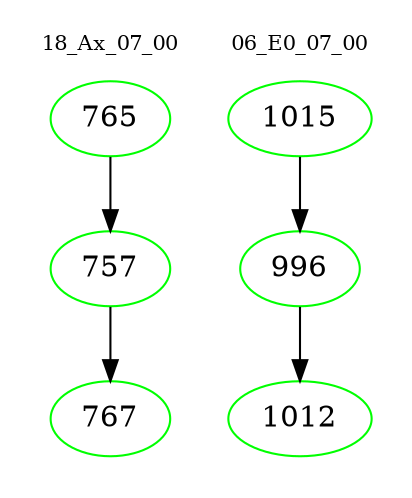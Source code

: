 digraph{
subgraph cluster_0 {
color = white
label = "18_Ax_07_00";
fontsize=10;
T0_765 [label="765", color="green"]
T0_765 -> T0_757 [color="black"]
T0_757 [label="757", color="green"]
T0_757 -> T0_767 [color="black"]
T0_767 [label="767", color="green"]
}
subgraph cluster_1 {
color = white
label = "06_E0_07_00";
fontsize=10;
T1_1015 [label="1015", color="green"]
T1_1015 -> T1_996 [color="black"]
T1_996 [label="996", color="green"]
T1_996 -> T1_1012 [color="black"]
T1_1012 [label="1012", color="green"]
}
}
